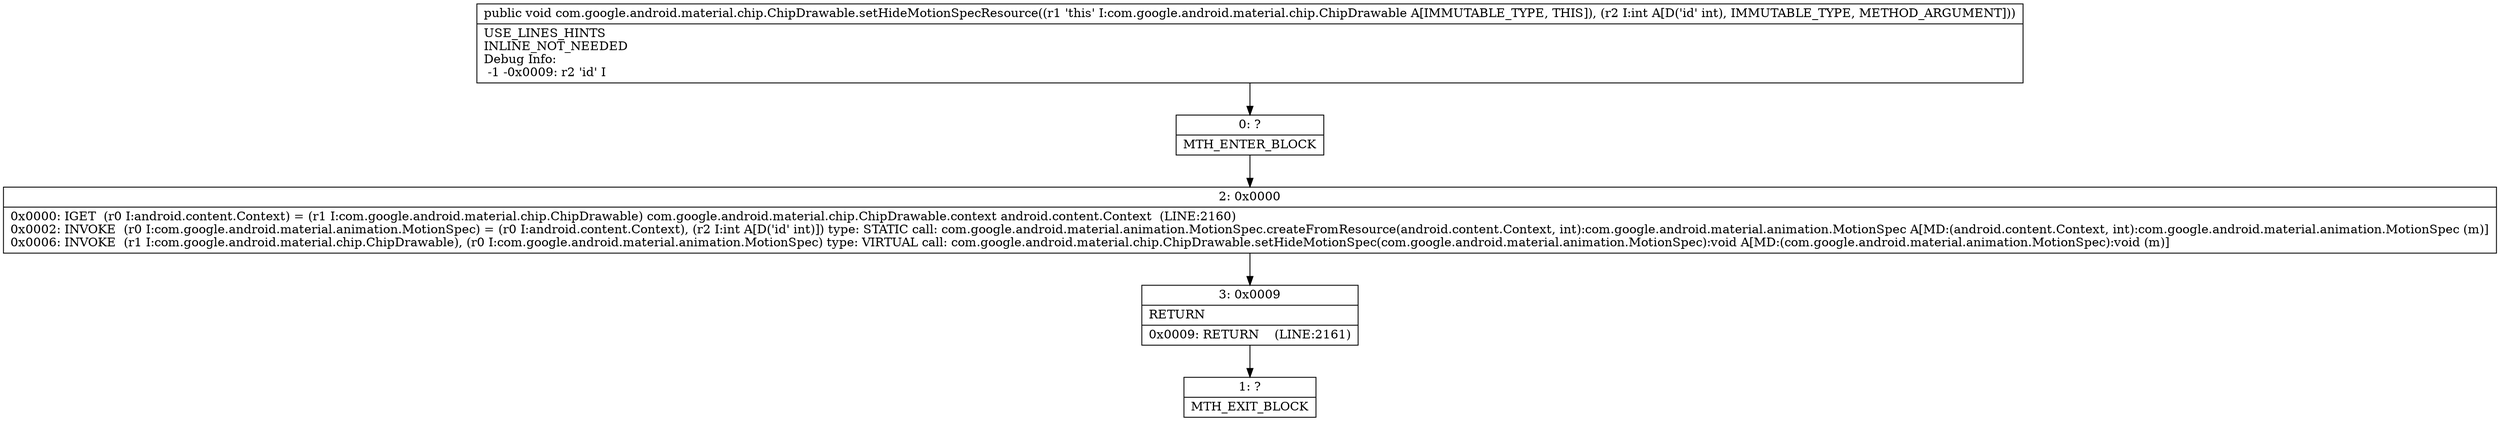 digraph "CFG forcom.google.android.material.chip.ChipDrawable.setHideMotionSpecResource(I)V" {
Node_0 [shape=record,label="{0\:\ ?|MTH_ENTER_BLOCK\l}"];
Node_2 [shape=record,label="{2\:\ 0x0000|0x0000: IGET  (r0 I:android.content.Context) = (r1 I:com.google.android.material.chip.ChipDrawable) com.google.android.material.chip.ChipDrawable.context android.content.Context  (LINE:2160)\l0x0002: INVOKE  (r0 I:com.google.android.material.animation.MotionSpec) = (r0 I:android.content.Context), (r2 I:int A[D('id' int)]) type: STATIC call: com.google.android.material.animation.MotionSpec.createFromResource(android.content.Context, int):com.google.android.material.animation.MotionSpec A[MD:(android.content.Context, int):com.google.android.material.animation.MotionSpec (m)]\l0x0006: INVOKE  (r1 I:com.google.android.material.chip.ChipDrawable), (r0 I:com.google.android.material.animation.MotionSpec) type: VIRTUAL call: com.google.android.material.chip.ChipDrawable.setHideMotionSpec(com.google.android.material.animation.MotionSpec):void A[MD:(com.google.android.material.animation.MotionSpec):void (m)]\l}"];
Node_3 [shape=record,label="{3\:\ 0x0009|RETURN\l|0x0009: RETURN    (LINE:2161)\l}"];
Node_1 [shape=record,label="{1\:\ ?|MTH_EXIT_BLOCK\l}"];
MethodNode[shape=record,label="{public void com.google.android.material.chip.ChipDrawable.setHideMotionSpecResource((r1 'this' I:com.google.android.material.chip.ChipDrawable A[IMMUTABLE_TYPE, THIS]), (r2 I:int A[D('id' int), IMMUTABLE_TYPE, METHOD_ARGUMENT]))  | USE_LINES_HINTS\lINLINE_NOT_NEEDED\lDebug Info:\l  \-1 \-0x0009: r2 'id' I\l}"];
MethodNode -> Node_0;Node_0 -> Node_2;
Node_2 -> Node_3;
Node_3 -> Node_1;
}

